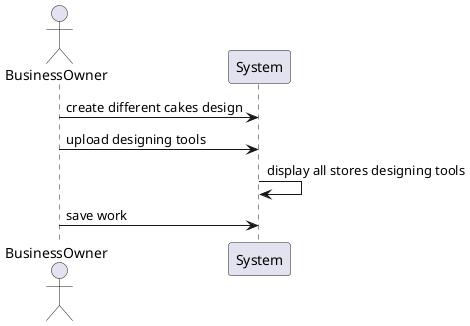 @startuml
actor BusinessOwner
BusinessOwner -> System: create different cakes design
BusinessOwner -> System: upload designing tools
System -> System: display all stores designing tools
BusinessOwner -> System: save work
@enduml